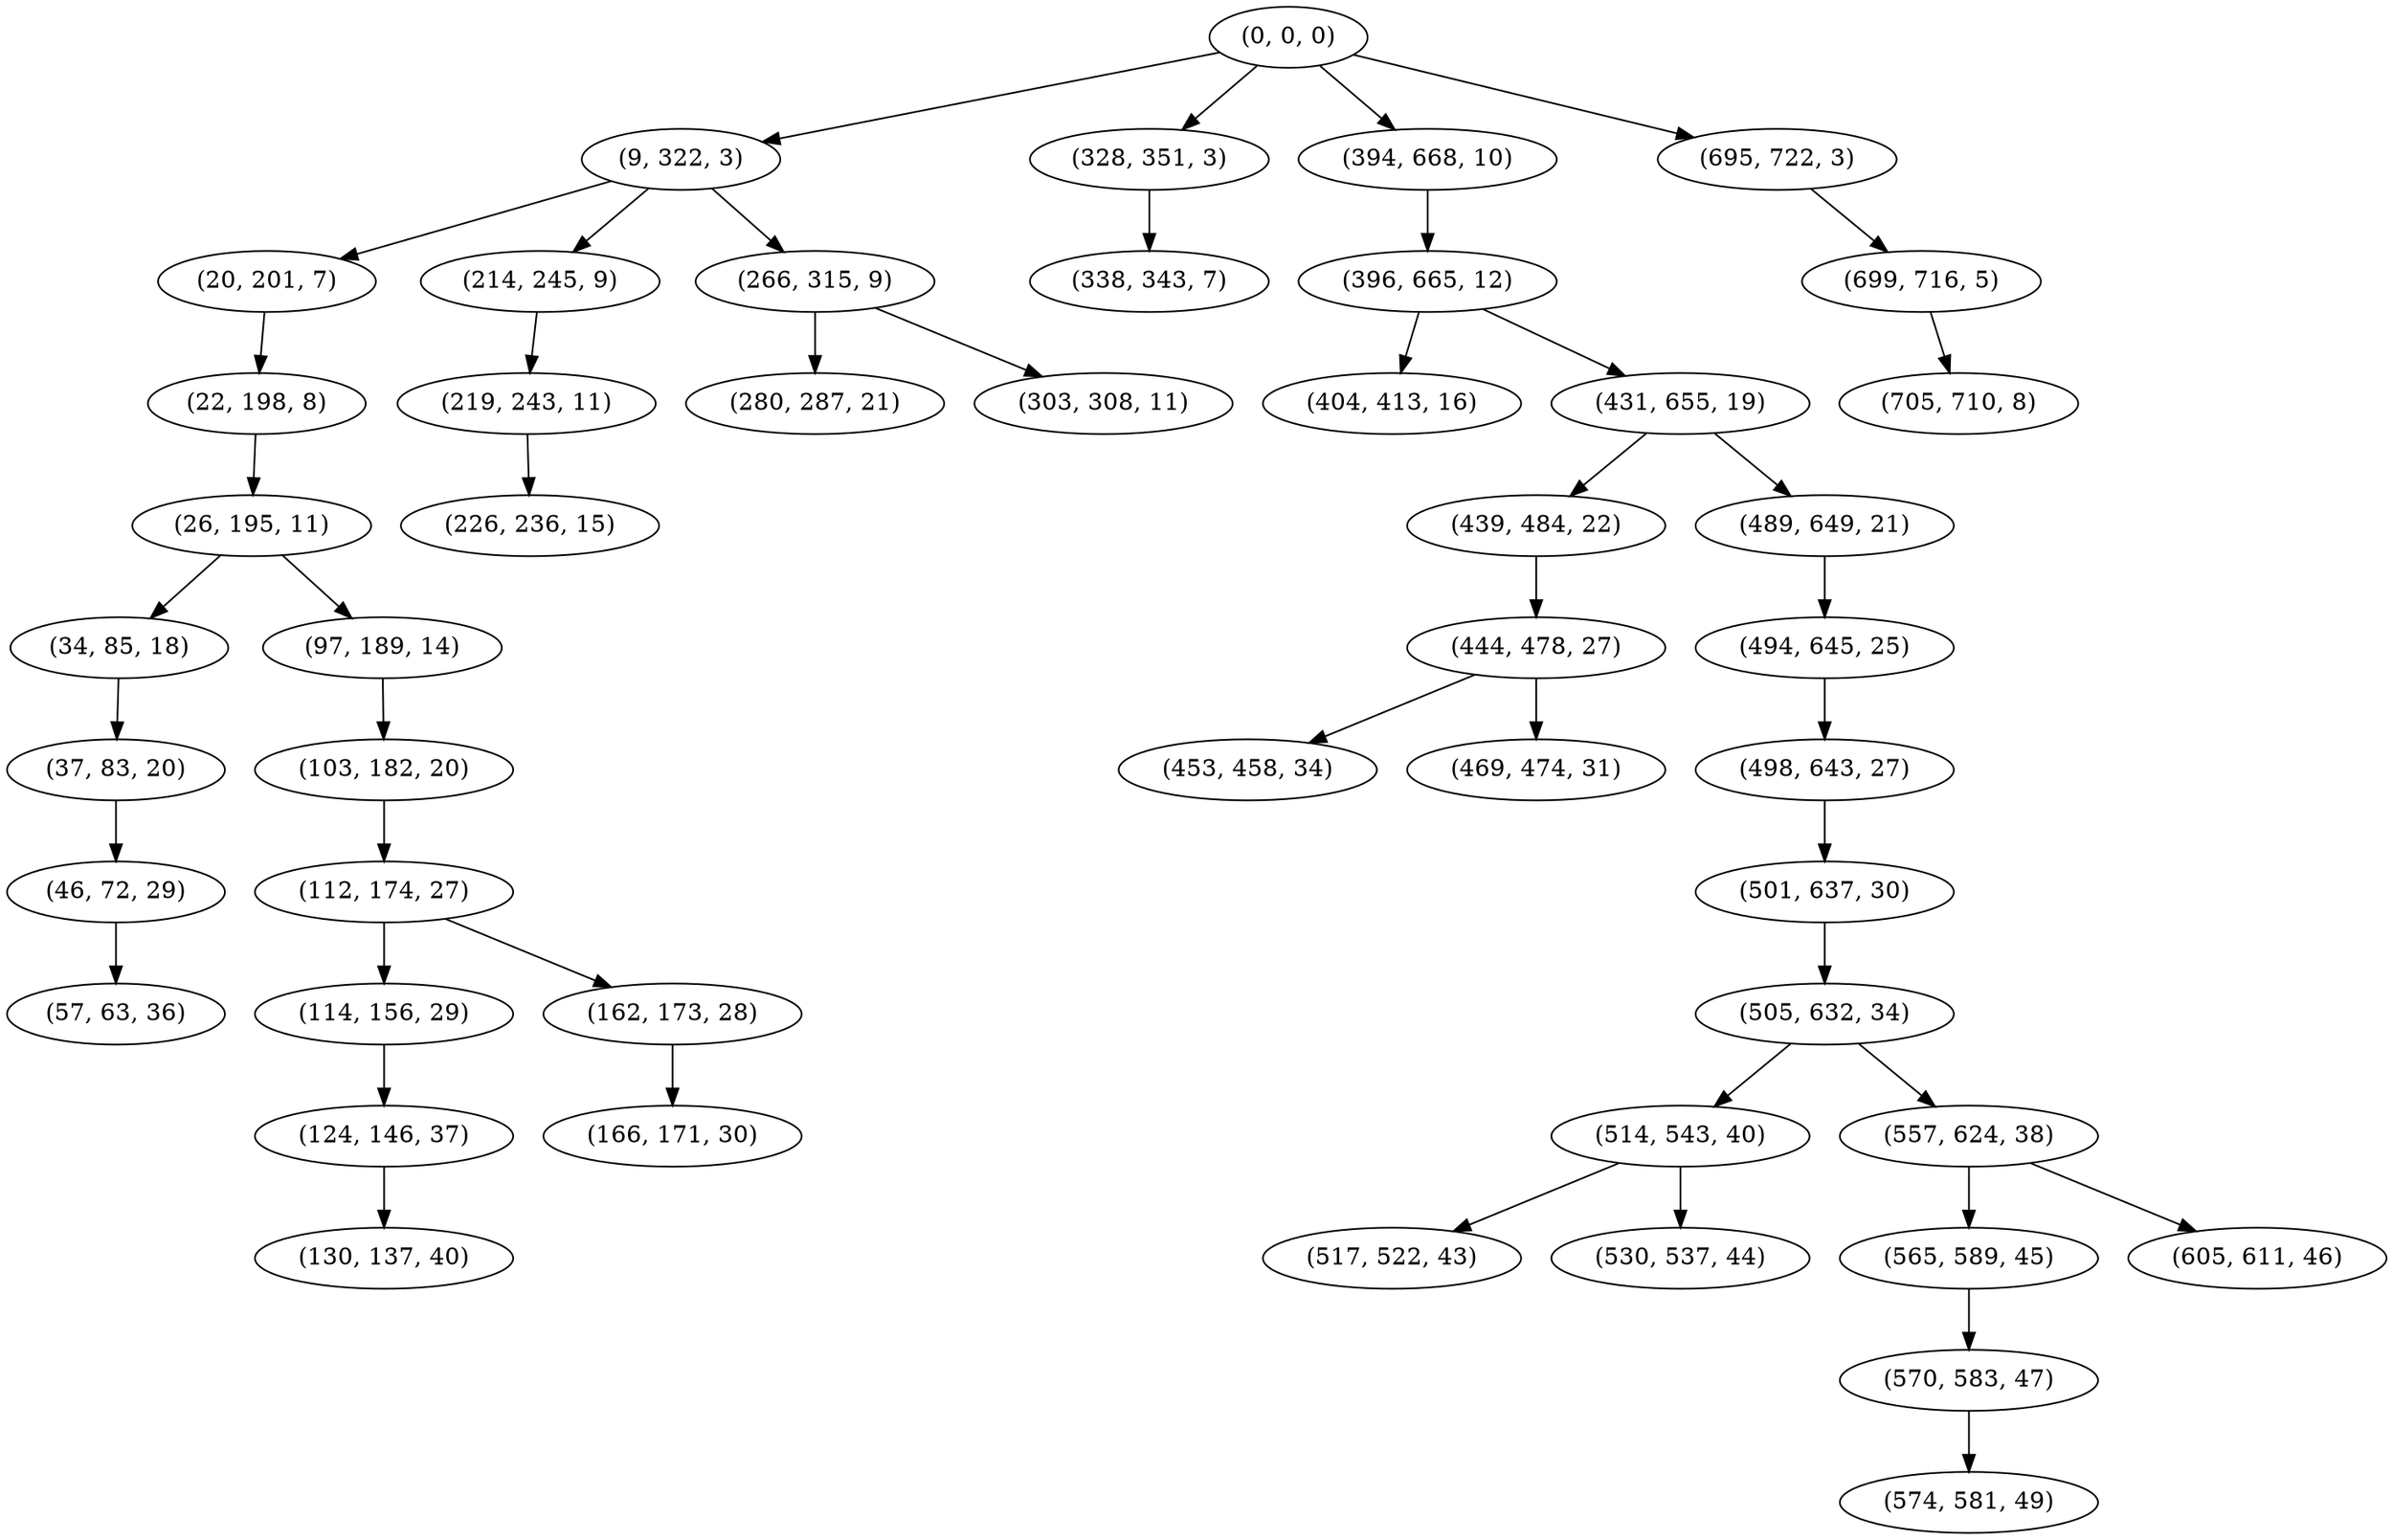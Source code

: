 digraph tree {
    "(0, 0, 0)";
    "(9, 322, 3)";
    "(20, 201, 7)";
    "(22, 198, 8)";
    "(26, 195, 11)";
    "(34, 85, 18)";
    "(37, 83, 20)";
    "(46, 72, 29)";
    "(57, 63, 36)";
    "(97, 189, 14)";
    "(103, 182, 20)";
    "(112, 174, 27)";
    "(114, 156, 29)";
    "(124, 146, 37)";
    "(130, 137, 40)";
    "(162, 173, 28)";
    "(166, 171, 30)";
    "(214, 245, 9)";
    "(219, 243, 11)";
    "(226, 236, 15)";
    "(266, 315, 9)";
    "(280, 287, 21)";
    "(303, 308, 11)";
    "(328, 351, 3)";
    "(338, 343, 7)";
    "(394, 668, 10)";
    "(396, 665, 12)";
    "(404, 413, 16)";
    "(431, 655, 19)";
    "(439, 484, 22)";
    "(444, 478, 27)";
    "(453, 458, 34)";
    "(469, 474, 31)";
    "(489, 649, 21)";
    "(494, 645, 25)";
    "(498, 643, 27)";
    "(501, 637, 30)";
    "(505, 632, 34)";
    "(514, 543, 40)";
    "(517, 522, 43)";
    "(530, 537, 44)";
    "(557, 624, 38)";
    "(565, 589, 45)";
    "(570, 583, 47)";
    "(574, 581, 49)";
    "(605, 611, 46)";
    "(695, 722, 3)";
    "(699, 716, 5)";
    "(705, 710, 8)";
    "(0, 0, 0)" -> "(9, 322, 3)";
    "(0, 0, 0)" -> "(328, 351, 3)";
    "(0, 0, 0)" -> "(394, 668, 10)";
    "(0, 0, 0)" -> "(695, 722, 3)";
    "(9, 322, 3)" -> "(20, 201, 7)";
    "(9, 322, 3)" -> "(214, 245, 9)";
    "(9, 322, 3)" -> "(266, 315, 9)";
    "(20, 201, 7)" -> "(22, 198, 8)";
    "(22, 198, 8)" -> "(26, 195, 11)";
    "(26, 195, 11)" -> "(34, 85, 18)";
    "(26, 195, 11)" -> "(97, 189, 14)";
    "(34, 85, 18)" -> "(37, 83, 20)";
    "(37, 83, 20)" -> "(46, 72, 29)";
    "(46, 72, 29)" -> "(57, 63, 36)";
    "(97, 189, 14)" -> "(103, 182, 20)";
    "(103, 182, 20)" -> "(112, 174, 27)";
    "(112, 174, 27)" -> "(114, 156, 29)";
    "(112, 174, 27)" -> "(162, 173, 28)";
    "(114, 156, 29)" -> "(124, 146, 37)";
    "(124, 146, 37)" -> "(130, 137, 40)";
    "(162, 173, 28)" -> "(166, 171, 30)";
    "(214, 245, 9)" -> "(219, 243, 11)";
    "(219, 243, 11)" -> "(226, 236, 15)";
    "(266, 315, 9)" -> "(280, 287, 21)";
    "(266, 315, 9)" -> "(303, 308, 11)";
    "(328, 351, 3)" -> "(338, 343, 7)";
    "(394, 668, 10)" -> "(396, 665, 12)";
    "(396, 665, 12)" -> "(404, 413, 16)";
    "(396, 665, 12)" -> "(431, 655, 19)";
    "(431, 655, 19)" -> "(439, 484, 22)";
    "(431, 655, 19)" -> "(489, 649, 21)";
    "(439, 484, 22)" -> "(444, 478, 27)";
    "(444, 478, 27)" -> "(453, 458, 34)";
    "(444, 478, 27)" -> "(469, 474, 31)";
    "(489, 649, 21)" -> "(494, 645, 25)";
    "(494, 645, 25)" -> "(498, 643, 27)";
    "(498, 643, 27)" -> "(501, 637, 30)";
    "(501, 637, 30)" -> "(505, 632, 34)";
    "(505, 632, 34)" -> "(514, 543, 40)";
    "(505, 632, 34)" -> "(557, 624, 38)";
    "(514, 543, 40)" -> "(517, 522, 43)";
    "(514, 543, 40)" -> "(530, 537, 44)";
    "(557, 624, 38)" -> "(565, 589, 45)";
    "(557, 624, 38)" -> "(605, 611, 46)";
    "(565, 589, 45)" -> "(570, 583, 47)";
    "(570, 583, 47)" -> "(574, 581, 49)";
    "(695, 722, 3)" -> "(699, 716, 5)";
    "(699, 716, 5)" -> "(705, 710, 8)";
}
